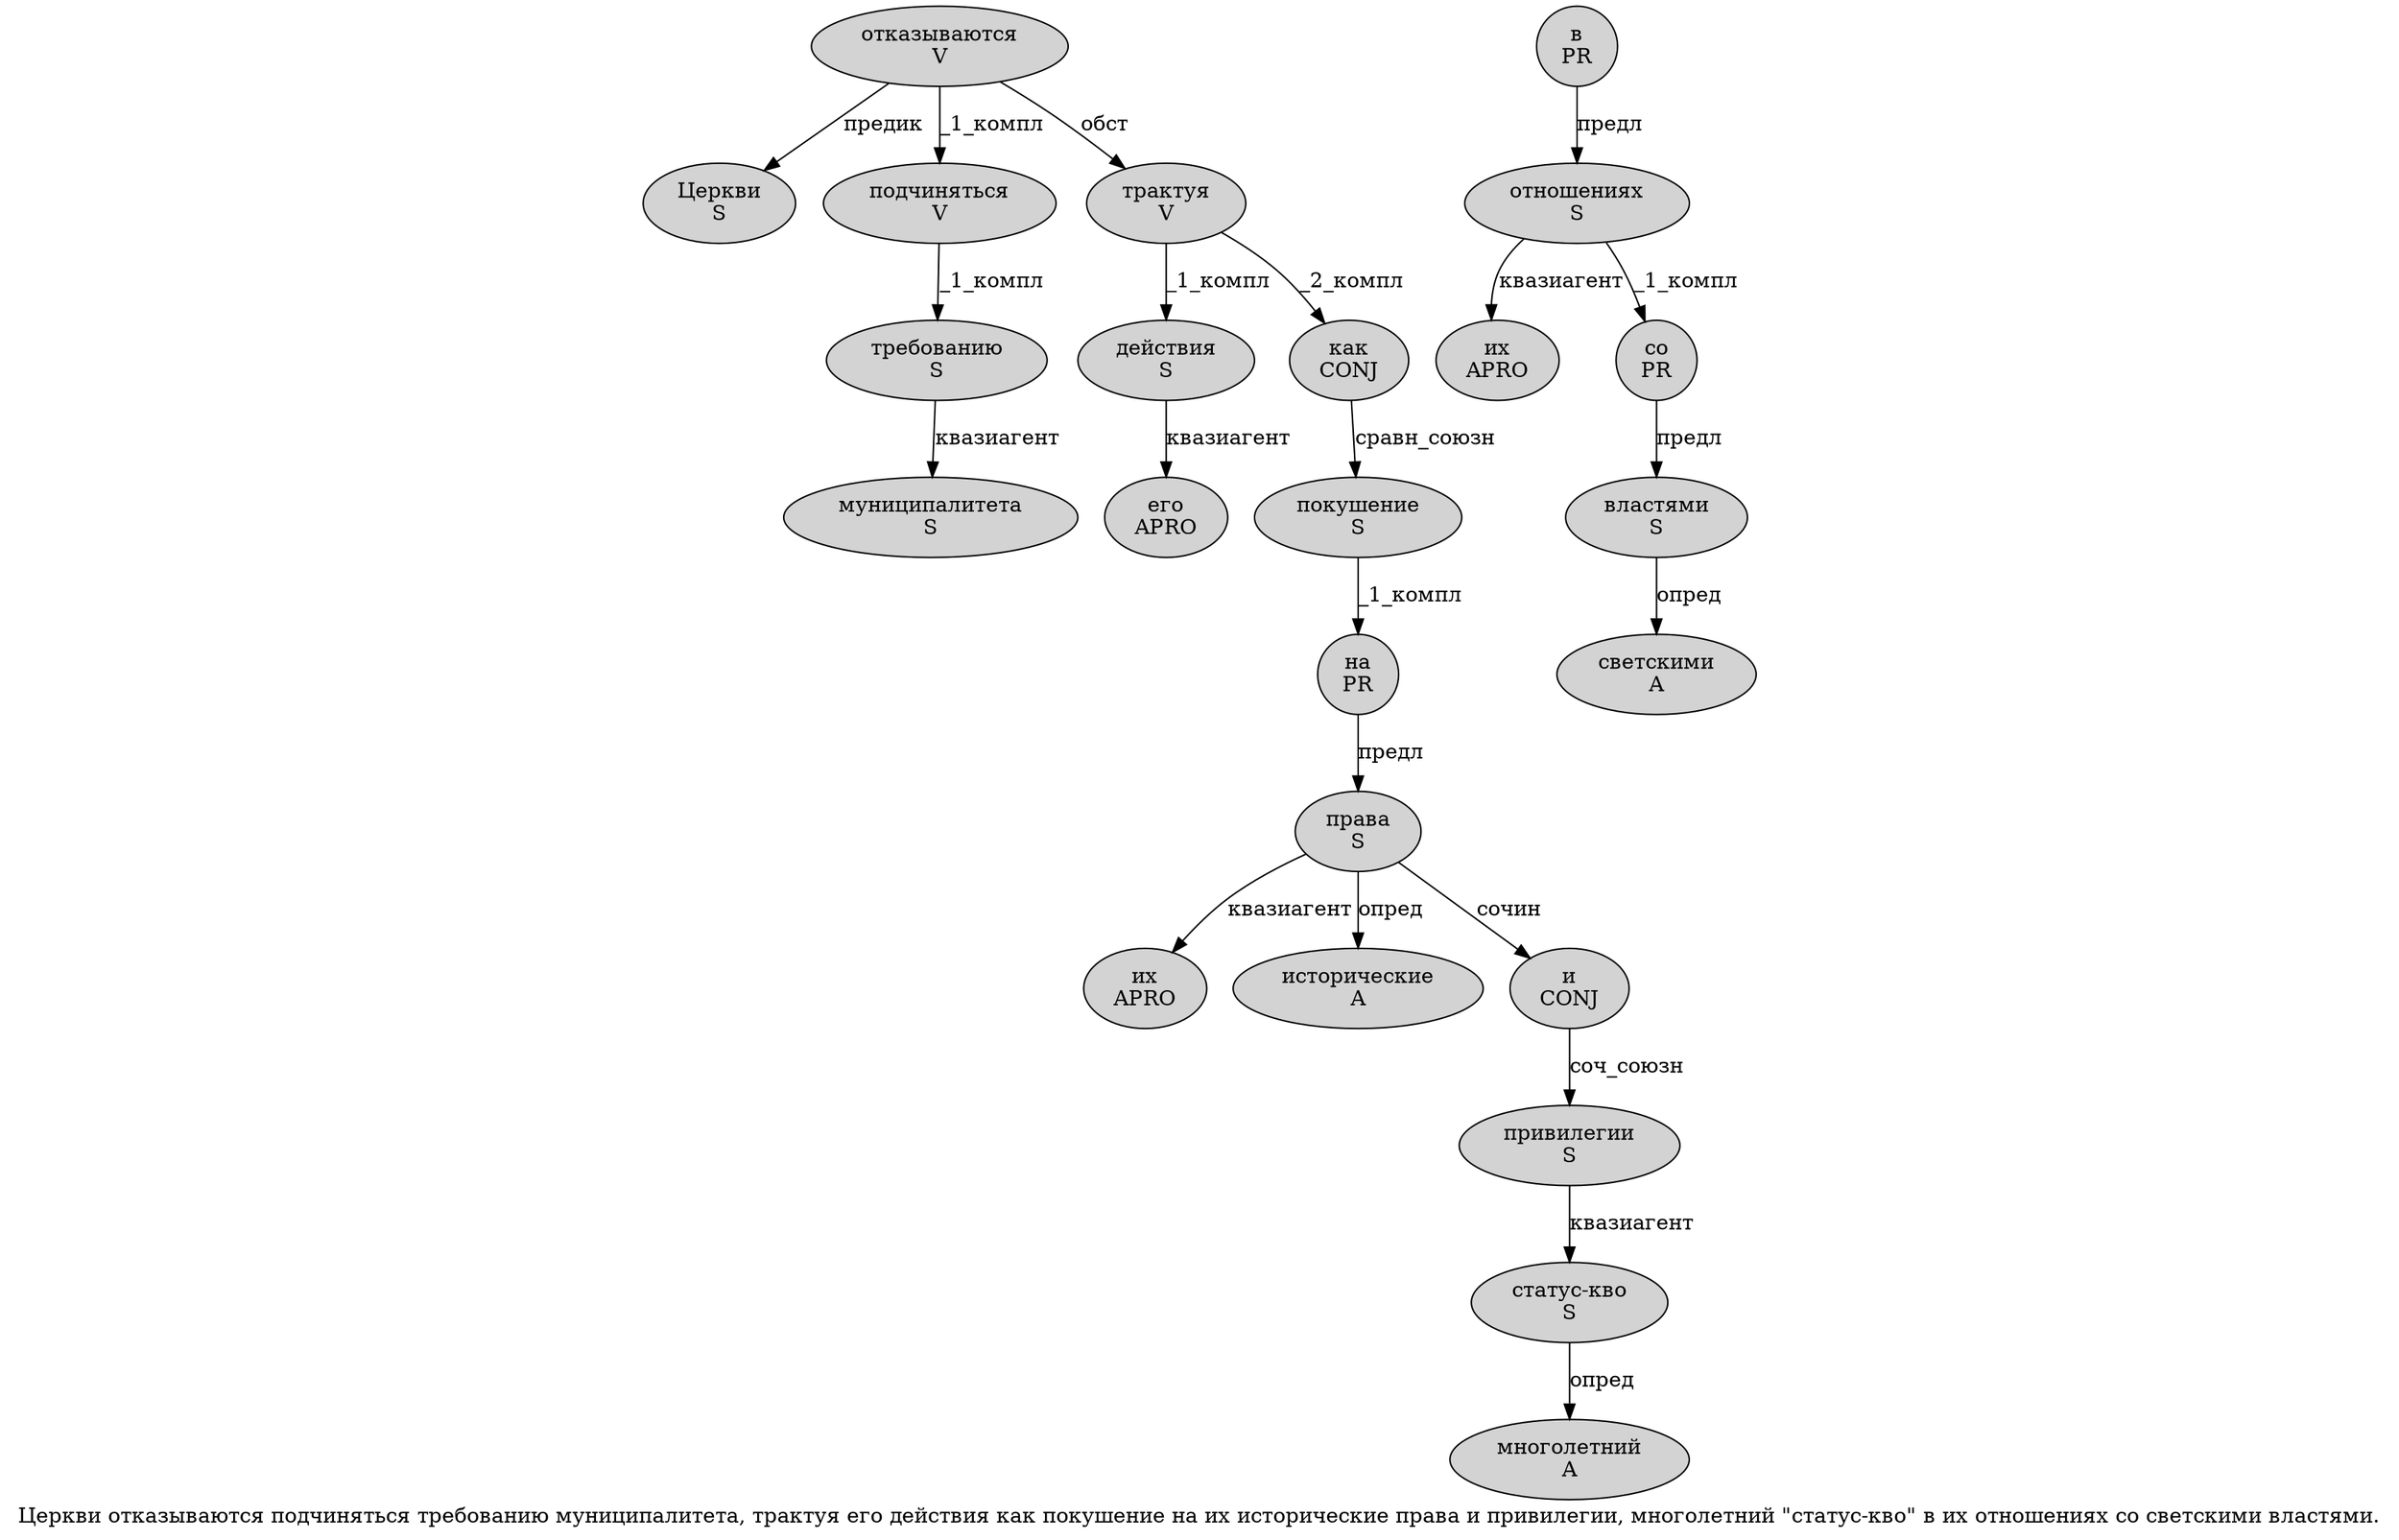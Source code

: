 digraph SENTENCE_15 {
	graph [label="Церкви отказываются подчиняться требованию муниципалитета, трактуя его действия как покушение на их исторические права и привилегии, многолетний \"статус-кво\" в их отношениях со светскими властями."]
	node [style=filled]
		0 [label="Церкви
S" color="" fillcolor=lightgray penwidth=1 shape=ellipse]
		1 [label="отказываются
V" color="" fillcolor=lightgray penwidth=1 shape=ellipse]
		2 [label="подчиняться
V" color="" fillcolor=lightgray penwidth=1 shape=ellipse]
		3 [label="требованию
S" color="" fillcolor=lightgray penwidth=1 shape=ellipse]
		4 [label="муниципалитета
S" color="" fillcolor=lightgray penwidth=1 shape=ellipse]
		6 [label="трактуя
V" color="" fillcolor=lightgray penwidth=1 shape=ellipse]
		7 [label="его
APRO" color="" fillcolor=lightgray penwidth=1 shape=ellipse]
		8 [label="действия
S" color="" fillcolor=lightgray penwidth=1 shape=ellipse]
		9 [label="как
CONJ" color="" fillcolor=lightgray penwidth=1 shape=ellipse]
		10 [label="покушение
S" color="" fillcolor=lightgray penwidth=1 shape=ellipse]
		11 [label="на
PR" color="" fillcolor=lightgray penwidth=1 shape=ellipse]
		12 [label="их
APRO" color="" fillcolor=lightgray penwidth=1 shape=ellipse]
		13 [label="исторические
A" color="" fillcolor=lightgray penwidth=1 shape=ellipse]
		14 [label="права
S" color="" fillcolor=lightgray penwidth=1 shape=ellipse]
		15 [label="и
CONJ" color="" fillcolor=lightgray penwidth=1 shape=ellipse]
		16 [label="привилегии
S" color="" fillcolor=lightgray penwidth=1 shape=ellipse]
		18 [label="многолетний
A" color="" fillcolor=lightgray penwidth=1 shape=ellipse]
		20 [label="статус-кво
S" color="" fillcolor=lightgray penwidth=1 shape=ellipse]
		22 [label="в
PR" color="" fillcolor=lightgray penwidth=1 shape=ellipse]
		23 [label="их
APRO" color="" fillcolor=lightgray penwidth=1 shape=ellipse]
		24 [label="отношениях
S" color="" fillcolor=lightgray penwidth=1 shape=ellipse]
		25 [label="со
PR" color="" fillcolor=lightgray penwidth=1 shape=ellipse]
		26 [label="светскими
A" color="" fillcolor=lightgray penwidth=1 shape=ellipse]
		27 [label="властями
S" color="" fillcolor=lightgray penwidth=1 shape=ellipse]
			14 -> 12 [label="квазиагент"]
			14 -> 13 [label="опред"]
			14 -> 15 [label="сочин"]
			27 -> 26 [label="опред"]
			15 -> 16 [label="соч_союзн"]
			6 -> 8 [label="_1_компл"]
			6 -> 9 [label="_2_компл"]
			16 -> 20 [label="квазиагент"]
			3 -> 4 [label="квазиагент"]
			8 -> 7 [label="квазиагент"]
			20 -> 18 [label="опред"]
			9 -> 10 [label="сравн_союзн"]
			10 -> 11 [label="_1_компл"]
			24 -> 23 [label="квазиагент"]
			24 -> 25 [label="_1_компл"]
			25 -> 27 [label="предл"]
			22 -> 24 [label="предл"]
			1 -> 0 [label="предик"]
			1 -> 2 [label="_1_компл"]
			1 -> 6 [label="обст"]
			2 -> 3 [label="_1_компл"]
			11 -> 14 [label="предл"]
}